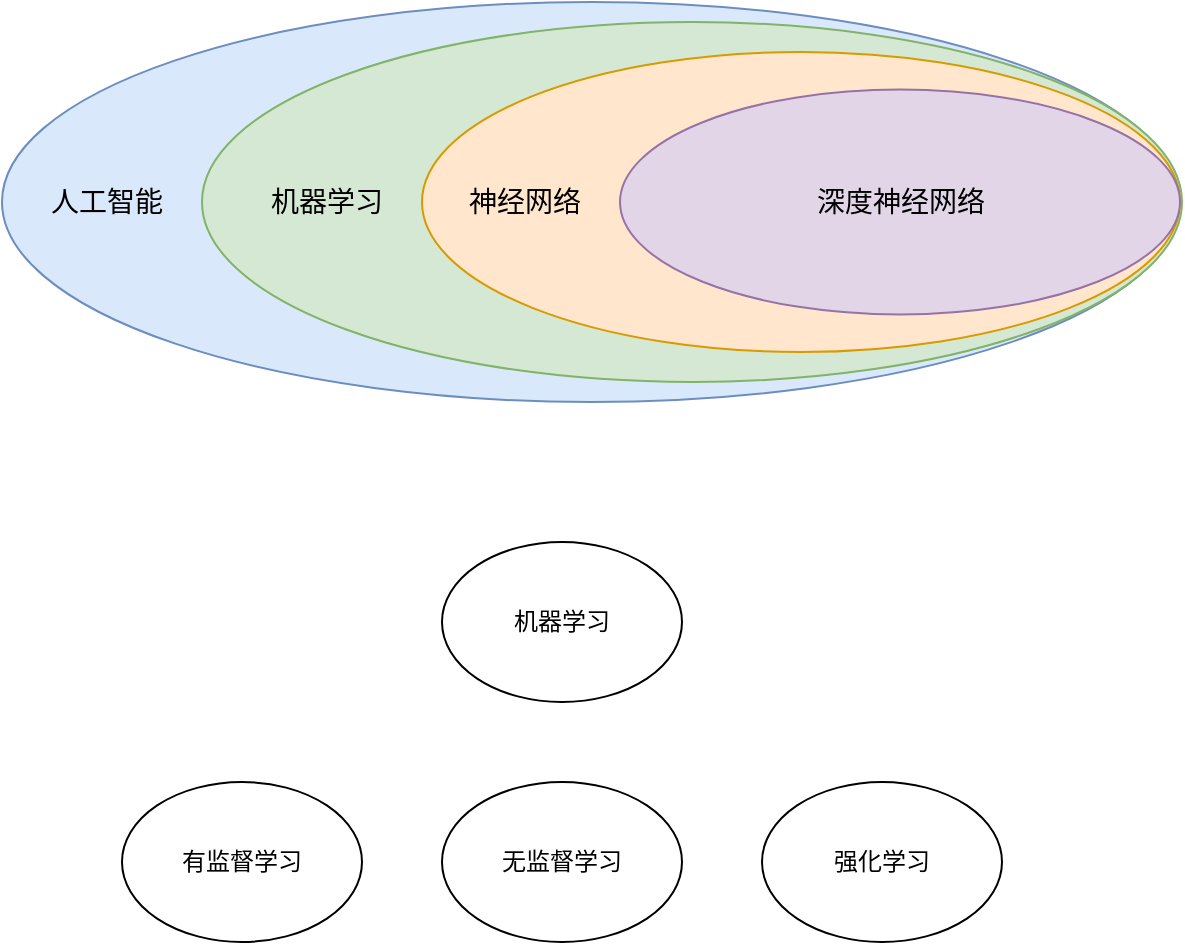 <mxfile version="20.2.5" type="github">
  <diagram id="-kwm4zXC5V6IKQWHQNKP" name="Page-1">
    <mxGraphModel dx="930" dy="450" grid="1" gridSize="10" guides="1" tooltips="1" connect="1" arrows="1" fold="1" page="1" pageScale="1" pageWidth="850" pageHeight="1100" math="0" shadow="0">
      <root>
        <mxCell id="0" />
        <mxCell id="1" parent="0" />
        <mxCell id="14TpTyOr0IPBeoI9CRgX-4" value="" style="ellipse;whiteSpace=wrap;html=1;fillColor=#dae8fc;strokeColor=#6c8ebf;" parent="1" vertex="1">
          <mxGeometry x="20" y="170" width="589" height="200" as="geometry" />
        </mxCell>
        <mxCell id="14TpTyOr0IPBeoI9CRgX-1" value="" style="ellipse;whiteSpace=wrap;html=1;fillColor=#d5e8d4;strokeColor=#82b366;" parent="1" vertex="1">
          <mxGeometry x="120" y="180" width="490" height="180" as="geometry" />
        </mxCell>
        <mxCell id="14TpTyOr0IPBeoI9CRgX-2" value="" style="ellipse;whiteSpace=wrap;html=1;fillColor=#ffe6cc;strokeColor=#d79b00;" parent="1" vertex="1">
          <mxGeometry x="230" y="195" width="379" height="150" as="geometry" />
        </mxCell>
        <mxCell id="14TpTyOr0IPBeoI9CRgX-3" value="" style="ellipse;whiteSpace=wrap;html=1;fillColor=#e1d5e7;strokeColor=#9673a6;" parent="1" vertex="1">
          <mxGeometry x="329" y="213.75" width="280" height="112.5" as="geometry" />
        </mxCell>
        <mxCell id="14TpTyOr0IPBeoI9CRgX-5" value="深度神经网络" style="text;html=1;strokeColor=none;fillColor=none;align=center;verticalAlign=middle;whiteSpace=wrap;rounded=0;fontSize=14;" parent="1" vertex="1">
          <mxGeometry x="421.5" y="255" width="95" height="30" as="geometry" />
        </mxCell>
        <mxCell id="14TpTyOr0IPBeoI9CRgX-6" value="人工智能" style="text;html=1;strokeColor=none;fillColor=none;align=center;verticalAlign=middle;whiteSpace=wrap;rounded=0;fontSize=14;" parent="1" vertex="1">
          <mxGeometry x="25" y="255" width="95" height="30" as="geometry" />
        </mxCell>
        <mxCell id="14TpTyOr0IPBeoI9CRgX-7" value="机器学习" style="text;html=1;strokeColor=none;fillColor=none;align=center;verticalAlign=middle;whiteSpace=wrap;rounded=0;fontSize=14;" parent="1" vertex="1">
          <mxGeometry x="135" y="255" width="95" height="30" as="geometry" />
        </mxCell>
        <mxCell id="14TpTyOr0IPBeoI9CRgX-8" value="神经网络" style="text;html=1;strokeColor=none;fillColor=none;align=center;verticalAlign=middle;whiteSpace=wrap;rounded=0;fontSize=14;" parent="1" vertex="1">
          <mxGeometry x="234" y="255" width="95" height="30" as="geometry" />
        </mxCell>
        <mxCell id="uSD6eX7qik3MyBaER6Iy-1" value="机器学习" style="ellipse;whiteSpace=wrap;html=1;" vertex="1" parent="1">
          <mxGeometry x="240" y="440" width="120" height="80" as="geometry" />
        </mxCell>
        <mxCell id="uSD6eX7qik3MyBaER6Iy-2" value="无监督学习" style="ellipse;whiteSpace=wrap;html=1;" vertex="1" parent="1">
          <mxGeometry x="240" y="560" width="120" height="80" as="geometry" />
        </mxCell>
        <mxCell id="uSD6eX7qik3MyBaER6Iy-3" value="有监督学习" style="ellipse;whiteSpace=wrap;html=1;" vertex="1" parent="1">
          <mxGeometry x="80" y="560" width="120" height="80" as="geometry" />
        </mxCell>
        <mxCell id="uSD6eX7qik3MyBaER6Iy-4" value="强化学习" style="ellipse;whiteSpace=wrap;html=1;" vertex="1" parent="1">
          <mxGeometry x="400" y="560" width="120" height="80" as="geometry" />
        </mxCell>
      </root>
    </mxGraphModel>
  </diagram>
</mxfile>
